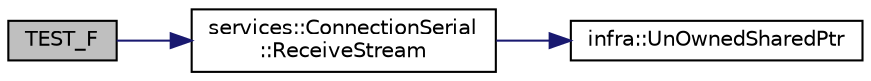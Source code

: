 digraph "TEST_F"
{
 // INTERACTIVE_SVG=YES
  edge [fontname="Helvetica",fontsize="10",labelfontname="Helvetica",labelfontsize="10"];
  node [fontname="Helvetica",fontsize="10",shape=record];
  rankdir="LR";
  Node73 [label="TEST_F",height=0.2,width=0.4,color="black", fillcolor="grey75", style="filled", fontcolor="black"];
  Node73 -> Node74 [color="midnightblue",fontsize="10",style="solid",fontname="Helvetica"];
  Node74 [label="services::ConnectionSerial\l::ReceiveStream",height=0.2,width=0.4,color="black", fillcolor="white", style="filled",URL="$d3/d9a/classservices_1_1_connection_serial.html#aab391e5a2f14d315d6f39ff56c5043e7"];
  Node74 -> Node75 [color="midnightblue",fontsize="10",style="solid",fontname="Helvetica"];
  Node75 [label="infra::UnOwnedSharedPtr",height=0.2,width=0.4,color="black", fillcolor="white", style="filled",URL="$d0/de3/namespaceinfra.html#ac3c0a826875c1144325a232134f08146"];
}
